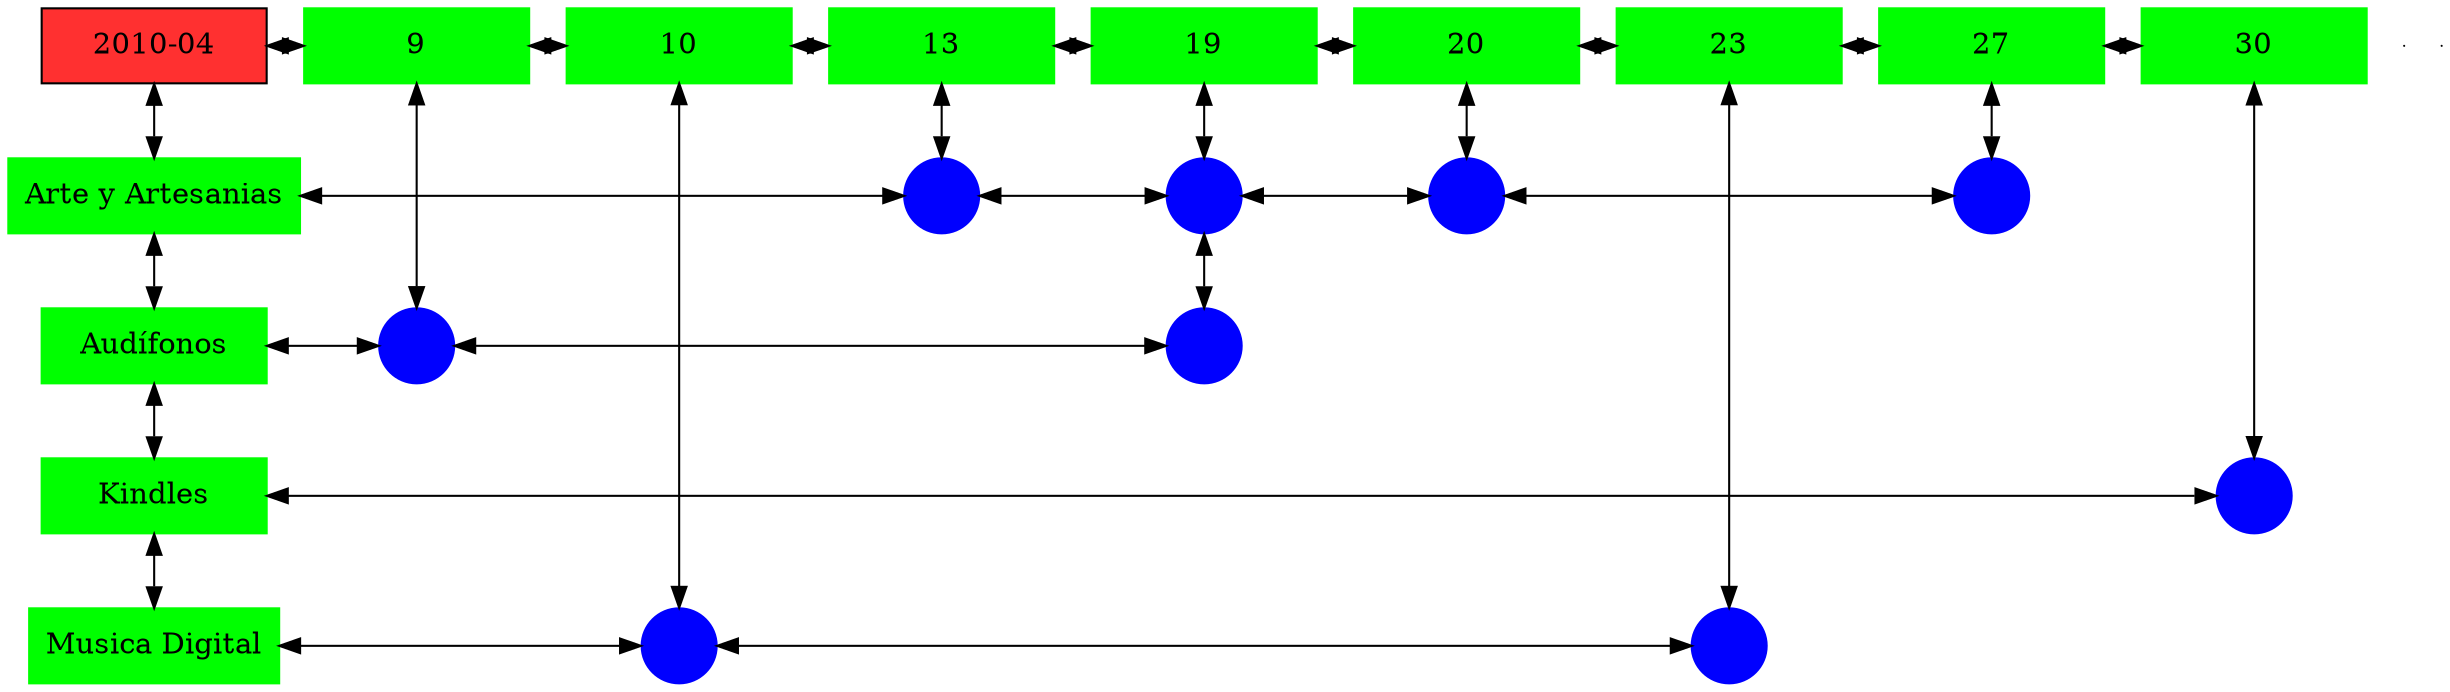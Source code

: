 digraph G{
node[shape="box"];
nodeMt[ label = "2010-04", width = 1.5, style = filled, fillcolor = firebrick1, group = 1 ];
e0[ shape = point, width = 0 ];
e1[ shape = point, width = 0 ];
node0xc001fce3c0[label="9",color=green,style =filled,width = 1.5 group=9];
nodeMt->node0xc001fce3c0[dir="both"];
{rank=same;nodeMt;node0xc001fce3c0;}
node0xc00209f590[label="10",color=green,style =filled,width = 1.5 group=10];
node0xc001fce3c0->node0xc00209f590[dir="both"];
{rank=same;node0xc001fce3c0;node0xc00209f590;}
node0xc00217bea0[label="13",color=green,style =filled,width = 1.5 group=13];
node0xc00209f590->node0xc00217bea0[dir="both"];
{rank=same;node0xc00209f590;node0xc00217bea0;}
node0xc001ff2a50[label="19",color=green,style =filled,width = 1.5 group=19];
node0xc00217bea0->node0xc001ff2a50[dir="both"];
{rank=same;node0xc00217bea0;node0xc001ff2a50;}
node0xc002050820[label="20",color=green,style =filled,width = 1.5 group=20];
node0xc001ff2a50->node0xc002050820[dir="both"];
{rank=same;node0xc001ff2a50;node0xc002050820;}
node0xc0022237c0[label="23",color=green,style =filled,width = 1.5 group=23];
node0xc002050820->node0xc0022237c0[dir="both"];
{rank=same;node0xc002050820;node0xc0022237c0;}
node0xc001f4b220[label="27",color=green,style =filled,width = 1.5 group=27];
node0xc0022237c0->node0xc001f4b220[dir="both"];
{rank=same;node0xc0022237c0;node0xc001f4b220;}
node0xc00202f680[label="30",color=green,style =filled,width = 1.5 group=30];
node0xc001f4b220->node0xc00202f680[dir="both"];
{rank=same;node0xc001f4b220;node0xc00202f680;}
node0xc001f4b1d0[label="Arte y Artesanias",color=green,style =filled width = 1.5 group=1];
node0xc002185400[label="",color=blue,style =filled, width = 0.5 group=13 shape=circle];
node0xc001f4b1d0->node0xc002185400[dir="both"];
{rank=same;node0xc001f4b1d0;node0xc002185400;}
node0xc00207b880[label="",color=blue,style =filled, width = 0.5 group=19 shape=circle];
node0xc002185400->node0xc00207b880[dir="both"];
{rank=same;node0xc00207b880;node0xc002185400;}
node0xc00204ca00[label="",color=blue,style =filled, width = 0.5 group=20 shape=circle];
node0xc00207b880->node0xc00204ca00[dir="both"];
{rank=same;node0xc00204ca00;node0xc00207b880;}
node0xc001f41980[label="",color=blue,style =filled, width = 0.5 group=27 shape=circle];
node0xc00204ca00->node0xc001f41980[dir="both"];
{rank=same;node0xc001f41980;node0xc00204ca00;}
node0xc001fce370[label="Audífonos",color=green,style =filled width = 1.5 group=1];
node0xc001fc6d00[label="",color=blue,style =filled, width = 0.5 group=9 shape=circle];
node0xc001fce370->node0xc001fc6d00[dir="both"];
{rank=same;node0xc001fce370;node0xc001fc6d00;}
node0xc001fddf80[label="",color=blue,style =filled, width = 0.5 group=19 shape=circle];
node0xc001fc6d00->node0xc001fddf80[dir="both"];
{rank=same;node0xc001fddf80;node0xc001fc6d00;}
node0xc00202f630[label="Kindles",color=green,style =filled width = 1.5 group=1];
node0xc0020a7200[label="",color=blue,style =filled, width = 0.5 group=30 shape=circle];
node0xc00202f630->node0xc0020a7200[dir="both"];
{rank=same;node0xc00202f630;node0xc0020a7200;}
node0xc00209f540[label="Musica Digital",color=green,style =filled width = 1.5 group=1];
node0xc0020a6680[label="",color=blue,style =filled, width = 0.5 group=10 shape=circle];
node0xc00209f540->node0xc0020a6680[dir="both"];
{rank=same;node0xc00209f540;node0xc0020a6680;}
node0xc002232780[label="",color=blue,style =filled, width = 0.5 group=23 shape=circle];
node0xc0020a6680->node0xc002232780[dir="both"];
{rank=same;node0xc002232780;node0xc0020a6680;}
node0xc001fce3c0->node0xc001fc6d00[dir="both"];
node0xc00209f590->node0xc0020a6680[dir="both"];
node0xc00217bea0->node0xc002185400[dir="both"];
node0xc001ff2a50->node0xc00207b880[dir="both"];
node0xc00207b880->node0xc001fddf80[dir="both"];
node0xc002050820->node0xc00204ca00[dir="both"];
node0xc0022237c0->node0xc002232780[dir="both"];
node0xc001f4b220->node0xc001f41980[dir="both"];
node0xc00202f680->node0xc0020a7200[dir="both"];
nodeMt->node0xc001f4b1d0[dir="both"];
node0xc001f4b1d0->node0xc001fce370[dir="both"];
node0xc001fce370->node0xc00202f630[dir="both"];
node0xc00202f630->node0xc00209f540[dir="both"];
}
